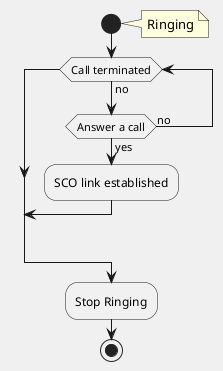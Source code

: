 @startuml
skinparam BackgroundColor F0F0F0
start
note right
    Ringing
end note
while (Call terminated) is (no)
    if (Answer a call) then (no)
    else (yes)
        :SCO link established;
        break;
    endif
endwhile
:Stop Ringing;
stop
@enduml
